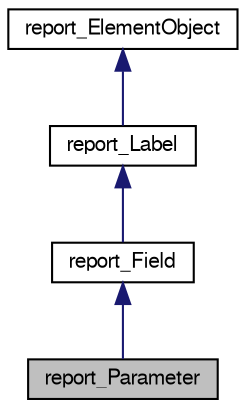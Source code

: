 digraph G
{
  edge [fontname="FreeSans",fontsize=10,labelfontname="FreeSans",labelfontsize=10];
  node [fontname="FreeSans",fontsize=10,shape=record];
  Node1 [label="report_Parameter",height=0.2,width=0.4,color="black", fillcolor="grey75", style="filled" fontcolor="black"];
  Node2 -> Node1 [dir=back,color="midnightblue",fontsize=10,style="solid",fontname="FreeSans"];
  Node2 [label="report_Field",height=0.2,width=0.4,color="black", fillcolor="white", style="filled",URL="$classreport__Field.html"];
  Node3 -> Node2 [dir=back,color="midnightblue",fontsize=10,style="solid",fontname="FreeSans"];
  Node3 [label="report_Label",height=0.2,width=0.4,color="black", fillcolor="white", style="filled",URL="$classreport__Label.html"];
  Node4 -> Node3 [dir=back,color="midnightblue",fontsize=10,style="solid",fontname="FreeSans"];
  Node4 [label="report_ElementObject",height=0.2,width=0.4,color="black", fillcolor="white", style="filled",URL="$classreport__ElementObject.html"];
}
